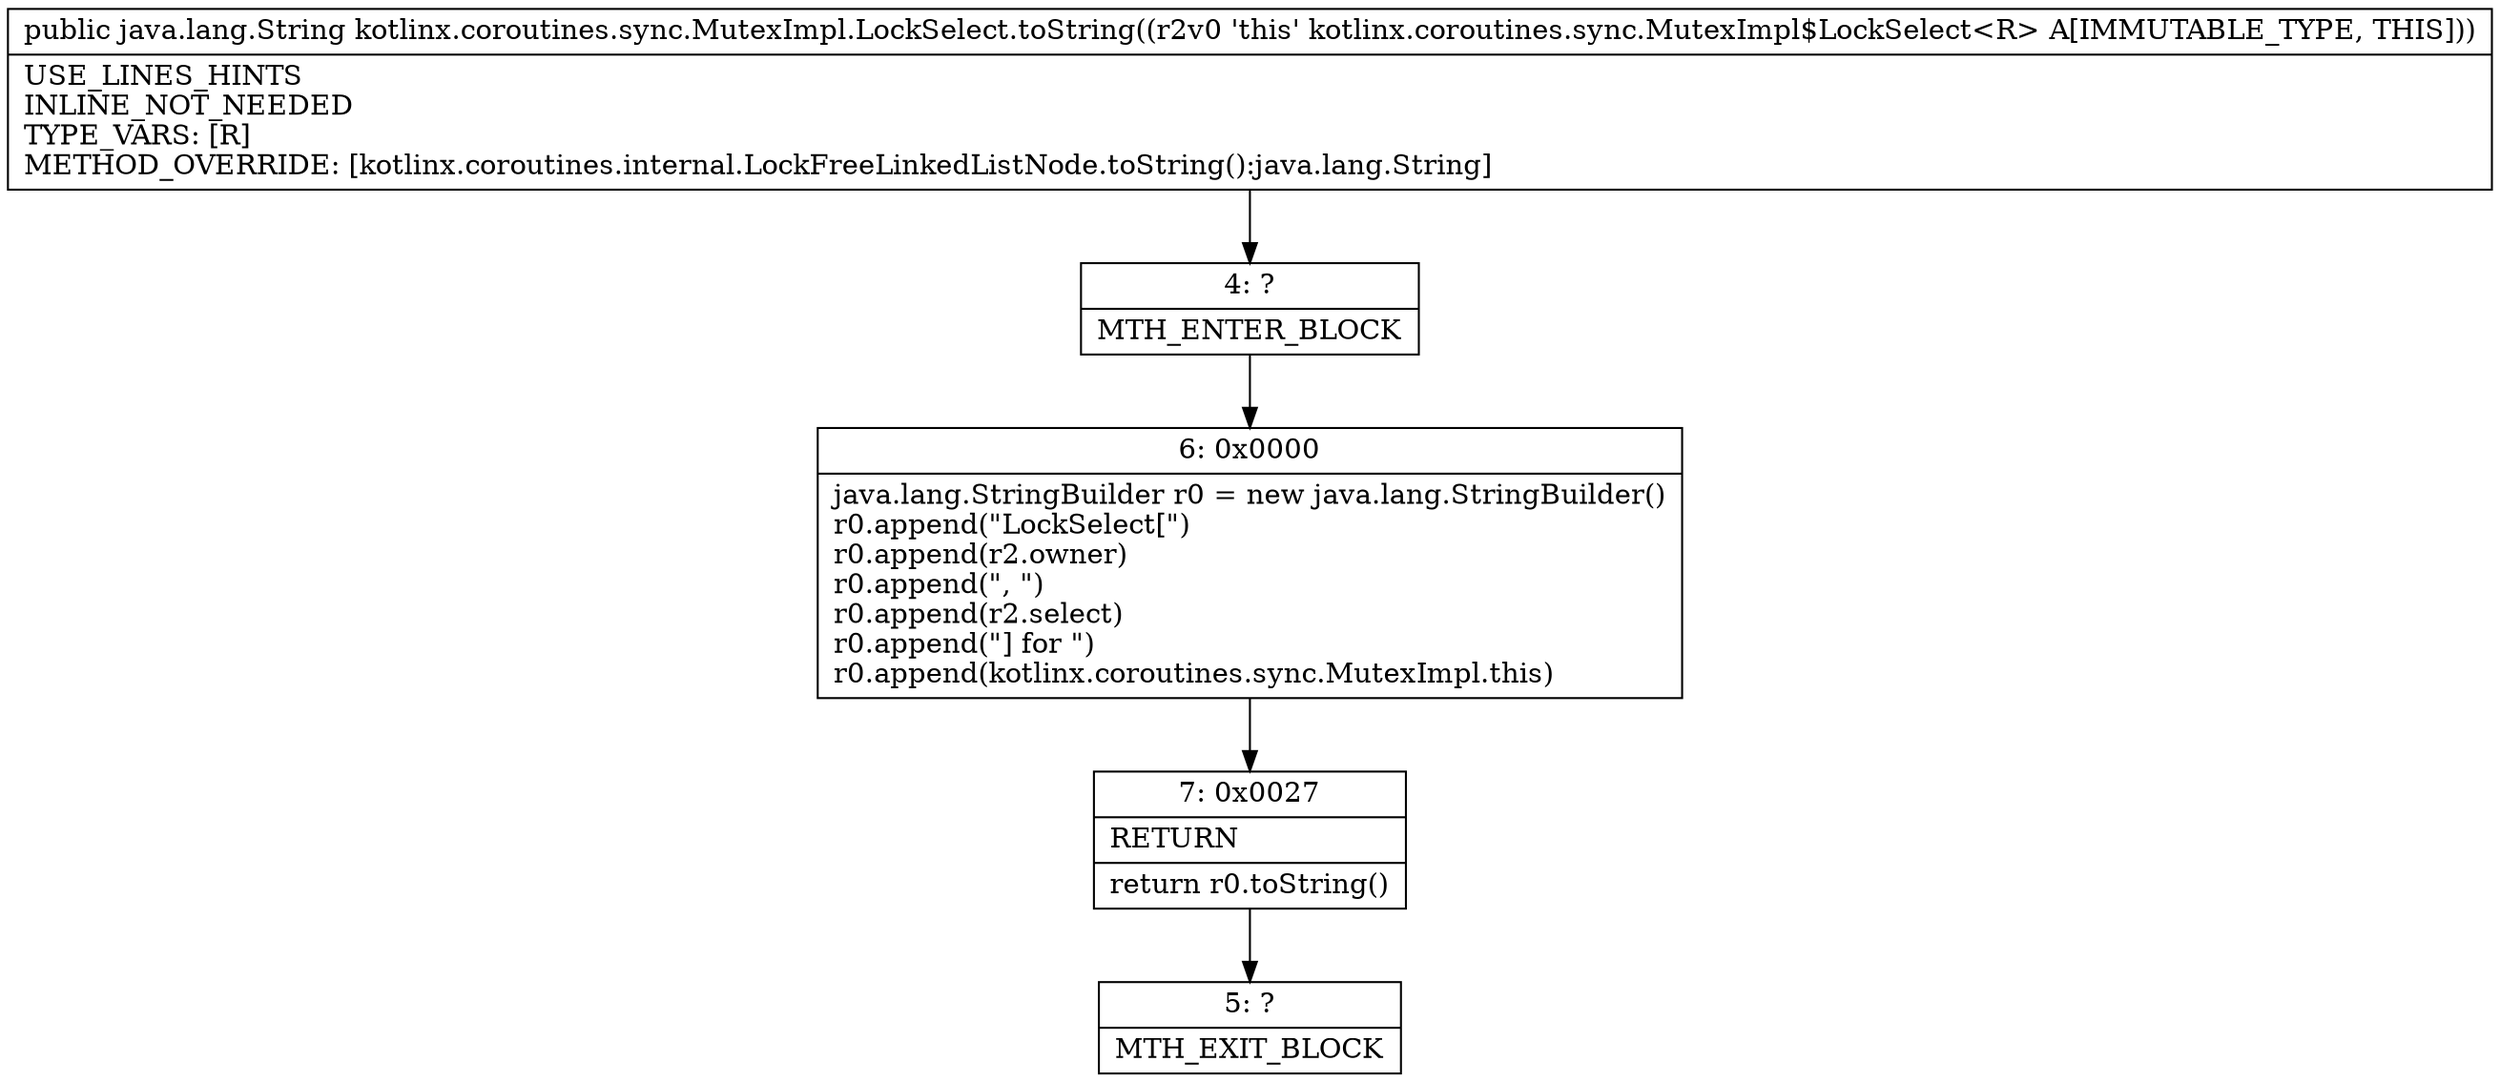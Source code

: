 digraph "CFG forkotlinx.coroutines.sync.MutexImpl.LockSelect.toString()Ljava\/lang\/String;" {
Node_4 [shape=record,label="{4\:\ ?|MTH_ENTER_BLOCK\l}"];
Node_6 [shape=record,label="{6\:\ 0x0000|java.lang.StringBuilder r0 = new java.lang.StringBuilder()\lr0.append(\"LockSelect[\")\lr0.append(r2.owner)\lr0.append(\", \")\lr0.append(r2.select)\lr0.append(\"] for \")\lr0.append(kotlinx.coroutines.sync.MutexImpl.this)\l}"];
Node_7 [shape=record,label="{7\:\ 0x0027|RETURN\l|return r0.toString()\l}"];
Node_5 [shape=record,label="{5\:\ ?|MTH_EXIT_BLOCK\l}"];
MethodNode[shape=record,label="{public java.lang.String kotlinx.coroutines.sync.MutexImpl.LockSelect.toString((r2v0 'this' kotlinx.coroutines.sync.MutexImpl$LockSelect\<R\> A[IMMUTABLE_TYPE, THIS]))  | USE_LINES_HINTS\lINLINE_NOT_NEEDED\lTYPE_VARS: [R]\lMETHOD_OVERRIDE: [kotlinx.coroutines.internal.LockFreeLinkedListNode.toString():java.lang.String]\l}"];
MethodNode -> Node_4;Node_4 -> Node_6;
Node_6 -> Node_7;
Node_7 -> Node_5;
}

